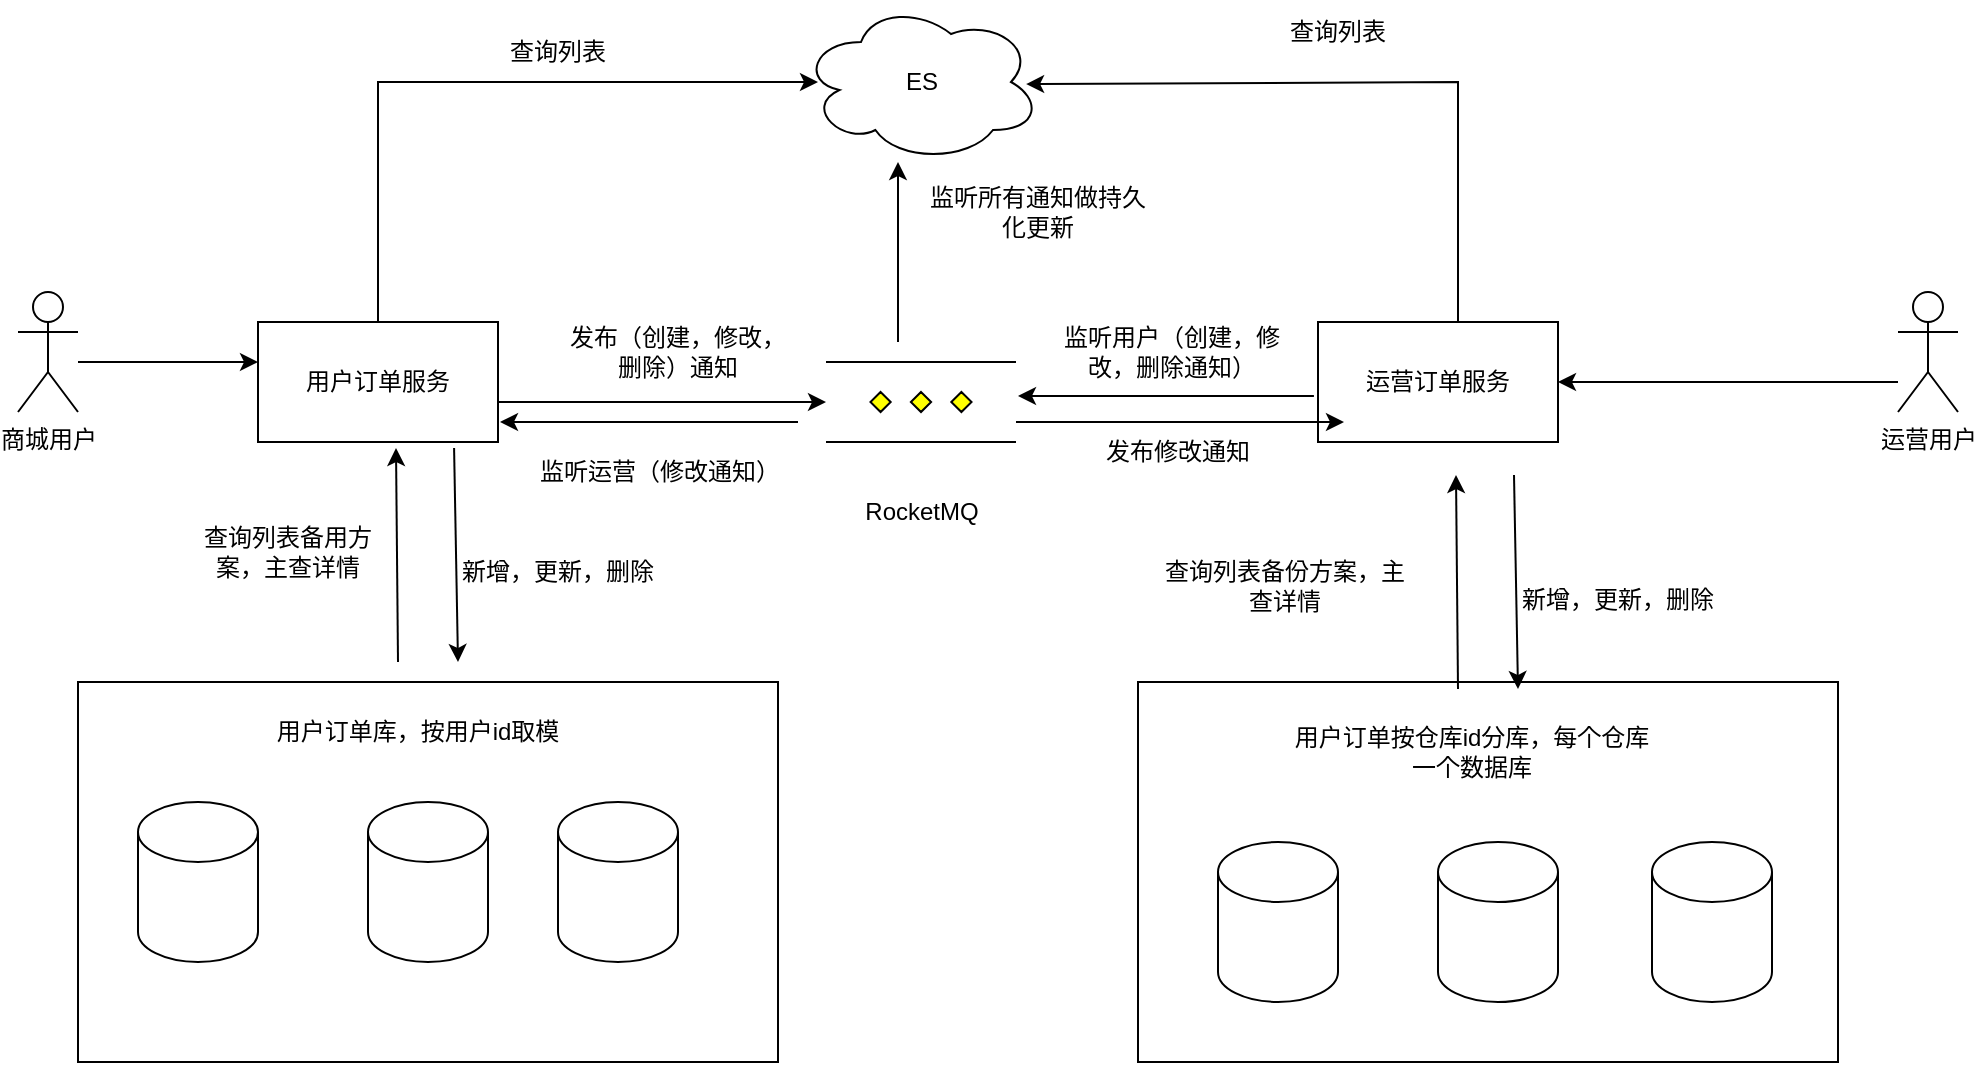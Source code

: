 <mxfile version="21.6.2" type="github">
  <diagram name="第 1 页" id="jNCleHdfvxKpwlcGxNkI">
    <mxGraphModel dx="1434" dy="708" grid="1" gridSize="10" guides="1" tooltips="1" connect="1" arrows="1" fold="1" page="1" pageScale="1" pageWidth="827" pageHeight="1169" math="0" shadow="0">
      <root>
        <mxCell id="0" />
        <mxCell id="1" parent="0" />
        <mxCell id="8AazWT2-MKKCJR_IpJB4-24" value="" style="rounded=0;whiteSpace=wrap;html=1;" vertex="1" parent="1">
          <mxGeometry x="760" y="395" width="350" height="190" as="geometry" />
        </mxCell>
        <mxCell id="8AazWT2-MKKCJR_IpJB4-21" value="" style="rounded=0;whiteSpace=wrap;html=1;" vertex="1" parent="1">
          <mxGeometry x="230" y="395" width="350" height="190" as="geometry" />
        </mxCell>
        <mxCell id="8AazWT2-MKKCJR_IpJB4-1" value="用户订单服务" style="rounded=0;whiteSpace=wrap;html=1;" vertex="1" parent="1">
          <mxGeometry x="320" y="215" width="120" height="60" as="geometry" />
        </mxCell>
        <mxCell id="8AazWT2-MKKCJR_IpJB4-2" value="运营订单服务" style="rounded=0;whiteSpace=wrap;html=1;" vertex="1" parent="1">
          <mxGeometry x="850" y="215" width="120" height="60" as="geometry" />
        </mxCell>
        <mxCell id="8AazWT2-MKKCJR_IpJB4-3" value="商城用户" style="shape=umlActor;verticalLabelPosition=bottom;verticalAlign=top;html=1;outlineConnect=0;" vertex="1" parent="1">
          <mxGeometry x="200" y="200" width="30" height="60" as="geometry" />
        </mxCell>
        <mxCell id="8AazWT2-MKKCJR_IpJB4-10" value="" style="verticalLabelPosition=bottom;verticalAlign=top;html=1;shape=mxgraph.flowchart.parallel_mode;pointerEvents=1" vertex="1" parent="1">
          <mxGeometry x="604" y="235" width="95" height="40" as="geometry" />
        </mxCell>
        <mxCell id="8AazWT2-MKKCJR_IpJB4-11" value="RocketMQ" style="text;html=1;strokeColor=none;fillColor=none;align=center;verticalAlign=middle;whiteSpace=wrap;rounded=0;" vertex="1" parent="1">
          <mxGeometry x="621.5" y="295" width="60" height="30" as="geometry" />
        </mxCell>
        <mxCell id="8AazWT2-MKKCJR_IpJB4-12" value="" style="endArrow=classic;html=1;rounded=0;" edge="1" parent="1" target="8AazWT2-MKKCJR_IpJB4-10">
          <mxGeometry width="50" height="50" relative="1" as="geometry">
            <mxPoint x="440" y="255" as="sourcePoint" />
            <mxPoint x="490" y="205" as="targetPoint" />
          </mxGeometry>
        </mxCell>
        <mxCell id="8AazWT2-MKKCJR_IpJB4-14" value="" style="endArrow=classic;html=1;rounded=0;exitX=-0.017;exitY=0.617;exitDx=0;exitDy=0;exitPerimeter=0;" edge="1" parent="1" source="8AazWT2-MKKCJR_IpJB4-2">
          <mxGeometry width="50" height="50" relative="1" as="geometry">
            <mxPoint x="710" y="295" as="sourcePoint" />
            <mxPoint x="700" y="252" as="targetPoint" />
          </mxGeometry>
        </mxCell>
        <mxCell id="8AazWT2-MKKCJR_IpJB4-15" value="" style="shape=cylinder3;whiteSpace=wrap;html=1;boundedLbl=1;backgroundOutline=1;size=15;" vertex="1" parent="1">
          <mxGeometry x="375" y="455" width="60" height="80" as="geometry" />
        </mxCell>
        <mxCell id="8AazWT2-MKKCJR_IpJB4-16" value="" style="shape=cylinder3;whiteSpace=wrap;html=1;boundedLbl=1;backgroundOutline=1;size=15;" vertex="1" parent="1">
          <mxGeometry x="470" y="455" width="60" height="80" as="geometry" />
        </mxCell>
        <mxCell id="8AazWT2-MKKCJR_IpJB4-17" value="" style="shape=cylinder3;whiteSpace=wrap;html=1;boundedLbl=1;backgroundOutline=1;size=15;" vertex="1" parent="1">
          <mxGeometry x="260" y="455" width="60" height="80" as="geometry" />
        </mxCell>
        <mxCell id="8AazWT2-MKKCJR_IpJB4-18" value="" style="shape=cylinder3;whiteSpace=wrap;html=1;boundedLbl=1;backgroundOutline=1;size=15;" vertex="1" parent="1">
          <mxGeometry x="910" y="475" width="60" height="80" as="geometry" />
        </mxCell>
        <mxCell id="8AazWT2-MKKCJR_IpJB4-19" value="" style="shape=cylinder3;whiteSpace=wrap;html=1;boundedLbl=1;backgroundOutline=1;size=15;" vertex="1" parent="1">
          <mxGeometry x="1017" y="475" width="60" height="80" as="geometry" />
        </mxCell>
        <mxCell id="8AazWT2-MKKCJR_IpJB4-20" value="" style="shape=cylinder3;whiteSpace=wrap;html=1;boundedLbl=1;backgroundOutline=1;size=15;" vertex="1" parent="1">
          <mxGeometry x="800" y="475" width="60" height="80" as="geometry" />
        </mxCell>
        <mxCell id="8AazWT2-MKKCJR_IpJB4-23" value="" style="endArrow=classic;html=1;rounded=0;entryX=0.575;entryY=1.05;entryDx=0;entryDy=0;entryPerimeter=0;" edge="1" parent="1" target="8AazWT2-MKKCJR_IpJB4-1">
          <mxGeometry width="50" height="50" relative="1" as="geometry">
            <mxPoint x="390" y="385" as="sourcePoint" />
            <mxPoint x="510" y="285" as="targetPoint" />
          </mxGeometry>
        </mxCell>
        <mxCell id="8AazWT2-MKKCJR_IpJB4-26" value="用户订单库，按用户id取模" style="text;html=1;strokeColor=none;fillColor=none;align=center;verticalAlign=middle;whiteSpace=wrap;rounded=0;" vertex="1" parent="1">
          <mxGeometry x="310" y="405" width="180" height="30" as="geometry" />
        </mxCell>
        <mxCell id="8AazWT2-MKKCJR_IpJB4-27" value="用户订单按仓库id分库，每个仓库一个数据库" style="text;html=1;strokeColor=none;fillColor=none;align=center;verticalAlign=middle;whiteSpace=wrap;rounded=0;" vertex="1" parent="1">
          <mxGeometry x="837" y="415" width="180" height="30" as="geometry" />
        </mxCell>
        <mxCell id="8AazWT2-MKKCJR_IpJB4-30" value="发布（创建，修改，删除）通知" style="text;html=1;strokeColor=none;fillColor=none;align=center;verticalAlign=middle;whiteSpace=wrap;rounded=0;" vertex="1" parent="1">
          <mxGeometry x="470" y="215" width="120" height="30" as="geometry" />
        </mxCell>
        <mxCell id="8AazWT2-MKKCJR_IpJB4-31" value="监听用户（创建，修改，删除通知）" style="text;html=1;strokeColor=none;fillColor=none;align=center;verticalAlign=middle;whiteSpace=wrap;rounded=0;" vertex="1" parent="1">
          <mxGeometry x="717" y="215" width="120" height="30" as="geometry" />
        </mxCell>
        <mxCell id="8AazWT2-MKKCJR_IpJB4-32" value="查询列表备用方案，主查详情" style="text;html=1;strokeColor=none;fillColor=none;align=center;verticalAlign=middle;whiteSpace=wrap;rounded=0;" vertex="1" parent="1">
          <mxGeometry x="290" y="315" width="90" height="30" as="geometry" />
        </mxCell>
        <mxCell id="8AazWT2-MKKCJR_IpJB4-33" value="" style="endArrow=classic;html=1;rounded=0;exitX=0.817;exitY=1.05;exitDx=0;exitDy=0;exitPerimeter=0;" edge="1" parent="1" source="8AazWT2-MKKCJR_IpJB4-1">
          <mxGeometry width="50" height="50" relative="1" as="geometry">
            <mxPoint x="470" y="355" as="sourcePoint" />
            <mxPoint x="420" y="385" as="targetPoint" />
          </mxGeometry>
        </mxCell>
        <mxCell id="8AazWT2-MKKCJR_IpJB4-34" value="新增，更新，删除" style="text;html=1;strokeColor=none;fillColor=none;align=center;verticalAlign=middle;whiteSpace=wrap;rounded=0;" vertex="1" parent="1">
          <mxGeometry x="420" y="325" width="100" height="30" as="geometry" />
        </mxCell>
        <mxCell id="8AazWT2-MKKCJR_IpJB4-39" value="" style="endArrow=classic;html=1;rounded=0;entryX=0.575;entryY=1.05;entryDx=0;entryDy=0;entryPerimeter=0;" edge="1" parent="1">
          <mxGeometry width="50" height="50" relative="1" as="geometry">
            <mxPoint x="920" y="398.5" as="sourcePoint" />
            <mxPoint x="919" y="291.5" as="targetPoint" />
          </mxGeometry>
        </mxCell>
        <mxCell id="8AazWT2-MKKCJR_IpJB4-41" value="" style="endArrow=classic;html=1;rounded=0;exitX=0.817;exitY=1.05;exitDx=0;exitDy=0;exitPerimeter=0;" edge="1" parent="1">
          <mxGeometry width="50" height="50" relative="1" as="geometry">
            <mxPoint x="948" y="291.5" as="sourcePoint" />
            <mxPoint x="950" y="398.5" as="targetPoint" />
          </mxGeometry>
        </mxCell>
        <mxCell id="8AazWT2-MKKCJR_IpJB4-42" value="新增，更新，删除" style="text;html=1;strokeColor=none;fillColor=none;align=center;verticalAlign=middle;whiteSpace=wrap;rounded=0;" vertex="1" parent="1">
          <mxGeometry x="950" y="338.5" width="100" height="30" as="geometry" />
        </mxCell>
        <mxCell id="8AazWT2-MKKCJR_IpJB4-44" value="查询列表备份方案，主查详情" style="text;html=1;strokeColor=none;fillColor=none;align=center;verticalAlign=middle;whiteSpace=wrap;rounded=0;" vertex="1" parent="1">
          <mxGeometry x="770" y="325" width="127" height="44" as="geometry" />
        </mxCell>
        <mxCell id="8AazWT2-MKKCJR_IpJB4-46" value="" style="endArrow=classic;html=1;rounded=0;entryX=1;entryY=0.5;entryDx=0;entryDy=0;entryPerimeter=0;" edge="1" parent="1">
          <mxGeometry width="50" height="50" relative="1" as="geometry">
            <mxPoint x="590" y="265" as="sourcePoint" />
            <mxPoint x="441" y="265" as="targetPoint" />
          </mxGeometry>
        </mxCell>
        <mxCell id="8AazWT2-MKKCJR_IpJB4-47" value="" style="endArrow=classic;html=1;rounded=0;" edge="1" parent="1">
          <mxGeometry width="50" height="50" relative="1" as="geometry">
            <mxPoint x="699" y="265" as="sourcePoint" />
            <mxPoint x="863" y="265" as="targetPoint" />
          </mxGeometry>
        </mxCell>
        <mxCell id="8AazWT2-MKKCJR_IpJB4-48" value="监听运营（修改通知）" style="text;html=1;strokeColor=none;fillColor=none;align=center;verticalAlign=middle;whiteSpace=wrap;rounded=0;" vertex="1" parent="1">
          <mxGeometry x="460" y="275" width="120" height="30" as="geometry" />
        </mxCell>
        <mxCell id="8AazWT2-MKKCJR_IpJB4-49" value="发布修改通知" style="text;html=1;strokeColor=none;fillColor=none;align=center;verticalAlign=middle;whiteSpace=wrap;rounded=0;" vertex="1" parent="1">
          <mxGeometry x="720" y="265" width="120" height="30" as="geometry" />
        </mxCell>
        <mxCell id="8AazWT2-MKKCJR_IpJB4-50" value="ES" style="ellipse;shape=cloud;whiteSpace=wrap;html=1;" vertex="1" parent="1">
          <mxGeometry x="591.5" y="55" width="120" height="80" as="geometry" />
        </mxCell>
        <mxCell id="8AazWT2-MKKCJR_IpJB4-51" value="" style="endArrow=classic;html=1;rounded=0;" edge="1" parent="1">
          <mxGeometry width="50" height="50" relative="1" as="geometry">
            <mxPoint x="640" y="225" as="sourcePoint" />
            <mxPoint x="640" y="135" as="targetPoint" />
          </mxGeometry>
        </mxCell>
        <mxCell id="8AazWT2-MKKCJR_IpJB4-52" value="监听所有通知做持久化更新" style="text;html=1;strokeColor=none;fillColor=none;align=center;verticalAlign=middle;whiteSpace=wrap;rounded=0;" vertex="1" parent="1">
          <mxGeometry x="650" y="145" width="120" height="30" as="geometry" />
        </mxCell>
        <mxCell id="8AazWT2-MKKCJR_IpJB4-56" value="运营用户" style="shape=umlActor;verticalLabelPosition=bottom;verticalAlign=top;html=1;outlineConnect=0;" vertex="1" parent="1">
          <mxGeometry x="1140" y="200" width="30" height="60" as="geometry" />
        </mxCell>
        <mxCell id="8AazWT2-MKKCJR_IpJB4-58" value="查询列表" style="text;html=1;strokeColor=none;fillColor=none;align=center;verticalAlign=middle;whiteSpace=wrap;rounded=0;" vertex="1" parent="1">
          <mxGeometry x="440" y="65" width="60" height="30" as="geometry" />
        </mxCell>
        <mxCell id="8AazWT2-MKKCJR_IpJB4-60" value="查询列表" style="text;html=1;strokeColor=none;fillColor=none;align=center;verticalAlign=middle;whiteSpace=wrap;rounded=0;" vertex="1" parent="1">
          <mxGeometry x="830" y="55" width="60" height="30" as="geometry" />
        </mxCell>
        <mxCell id="8AazWT2-MKKCJR_IpJB4-61" value="" style="endArrow=classic;html=1;rounded=0;entryX=1;entryY=0.5;entryDx=0;entryDy=0;" edge="1" parent="1" target="8AazWT2-MKKCJR_IpJB4-2">
          <mxGeometry width="50" height="50" relative="1" as="geometry">
            <mxPoint x="1140" y="245" as="sourcePoint" />
            <mxPoint x="1090" y="145" as="targetPoint" />
          </mxGeometry>
        </mxCell>
        <mxCell id="8AazWT2-MKKCJR_IpJB4-62" value="" style="endArrow=classic;html=1;rounded=0;entryX=0.938;entryY=0.513;entryDx=0;entryDy=0;entryPerimeter=0;" edge="1" parent="1" target="8AazWT2-MKKCJR_IpJB4-50">
          <mxGeometry width="50" height="50" relative="1" as="geometry">
            <mxPoint x="920" y="215" as="sourcePoint" />
            <mxPoint x="970" y="165" as="targetPoint" />
            <Array as="points">
              <mxPoint x="920" y="95" />
            </Array>
          </mxGeometry>
        </mxCell>
        <mxCell id="8AazWT2-MKKCJR_IpJB4-63" value="" style="endArrow=classic;html=1;rounded=0;" edge="1" parent="1">
          <mxGeometry width="50" height="50" relative="1" as="geometry">
            <mxPoint x="380" y="215" as="sourcePoint" />
            <mxPoint x="600" y="95" as="targetPoint" />
            <Array as="points">
              <mxPoint x="380" y="95" />
            </Array>
          </mxGeometry>
        </mxCell>
        <mxCell id="8AazWT2-MKKCJR_IpJB4-64" value="" style="endArrow=classic;html=1;rounded=0;" edge="1" parent="1">
          <mxGeometry width="50" height="50" relative="1" as="geometry">
            <mxPoint x="230" y="235" as="sourcePoint" />
            <mxPoint x="320" y="235" as="targetPoint" />
          </mxGeometry>
        </mxCell>
      </root>
    </mxGraphModel>
  </diagram>
</mxfile>
